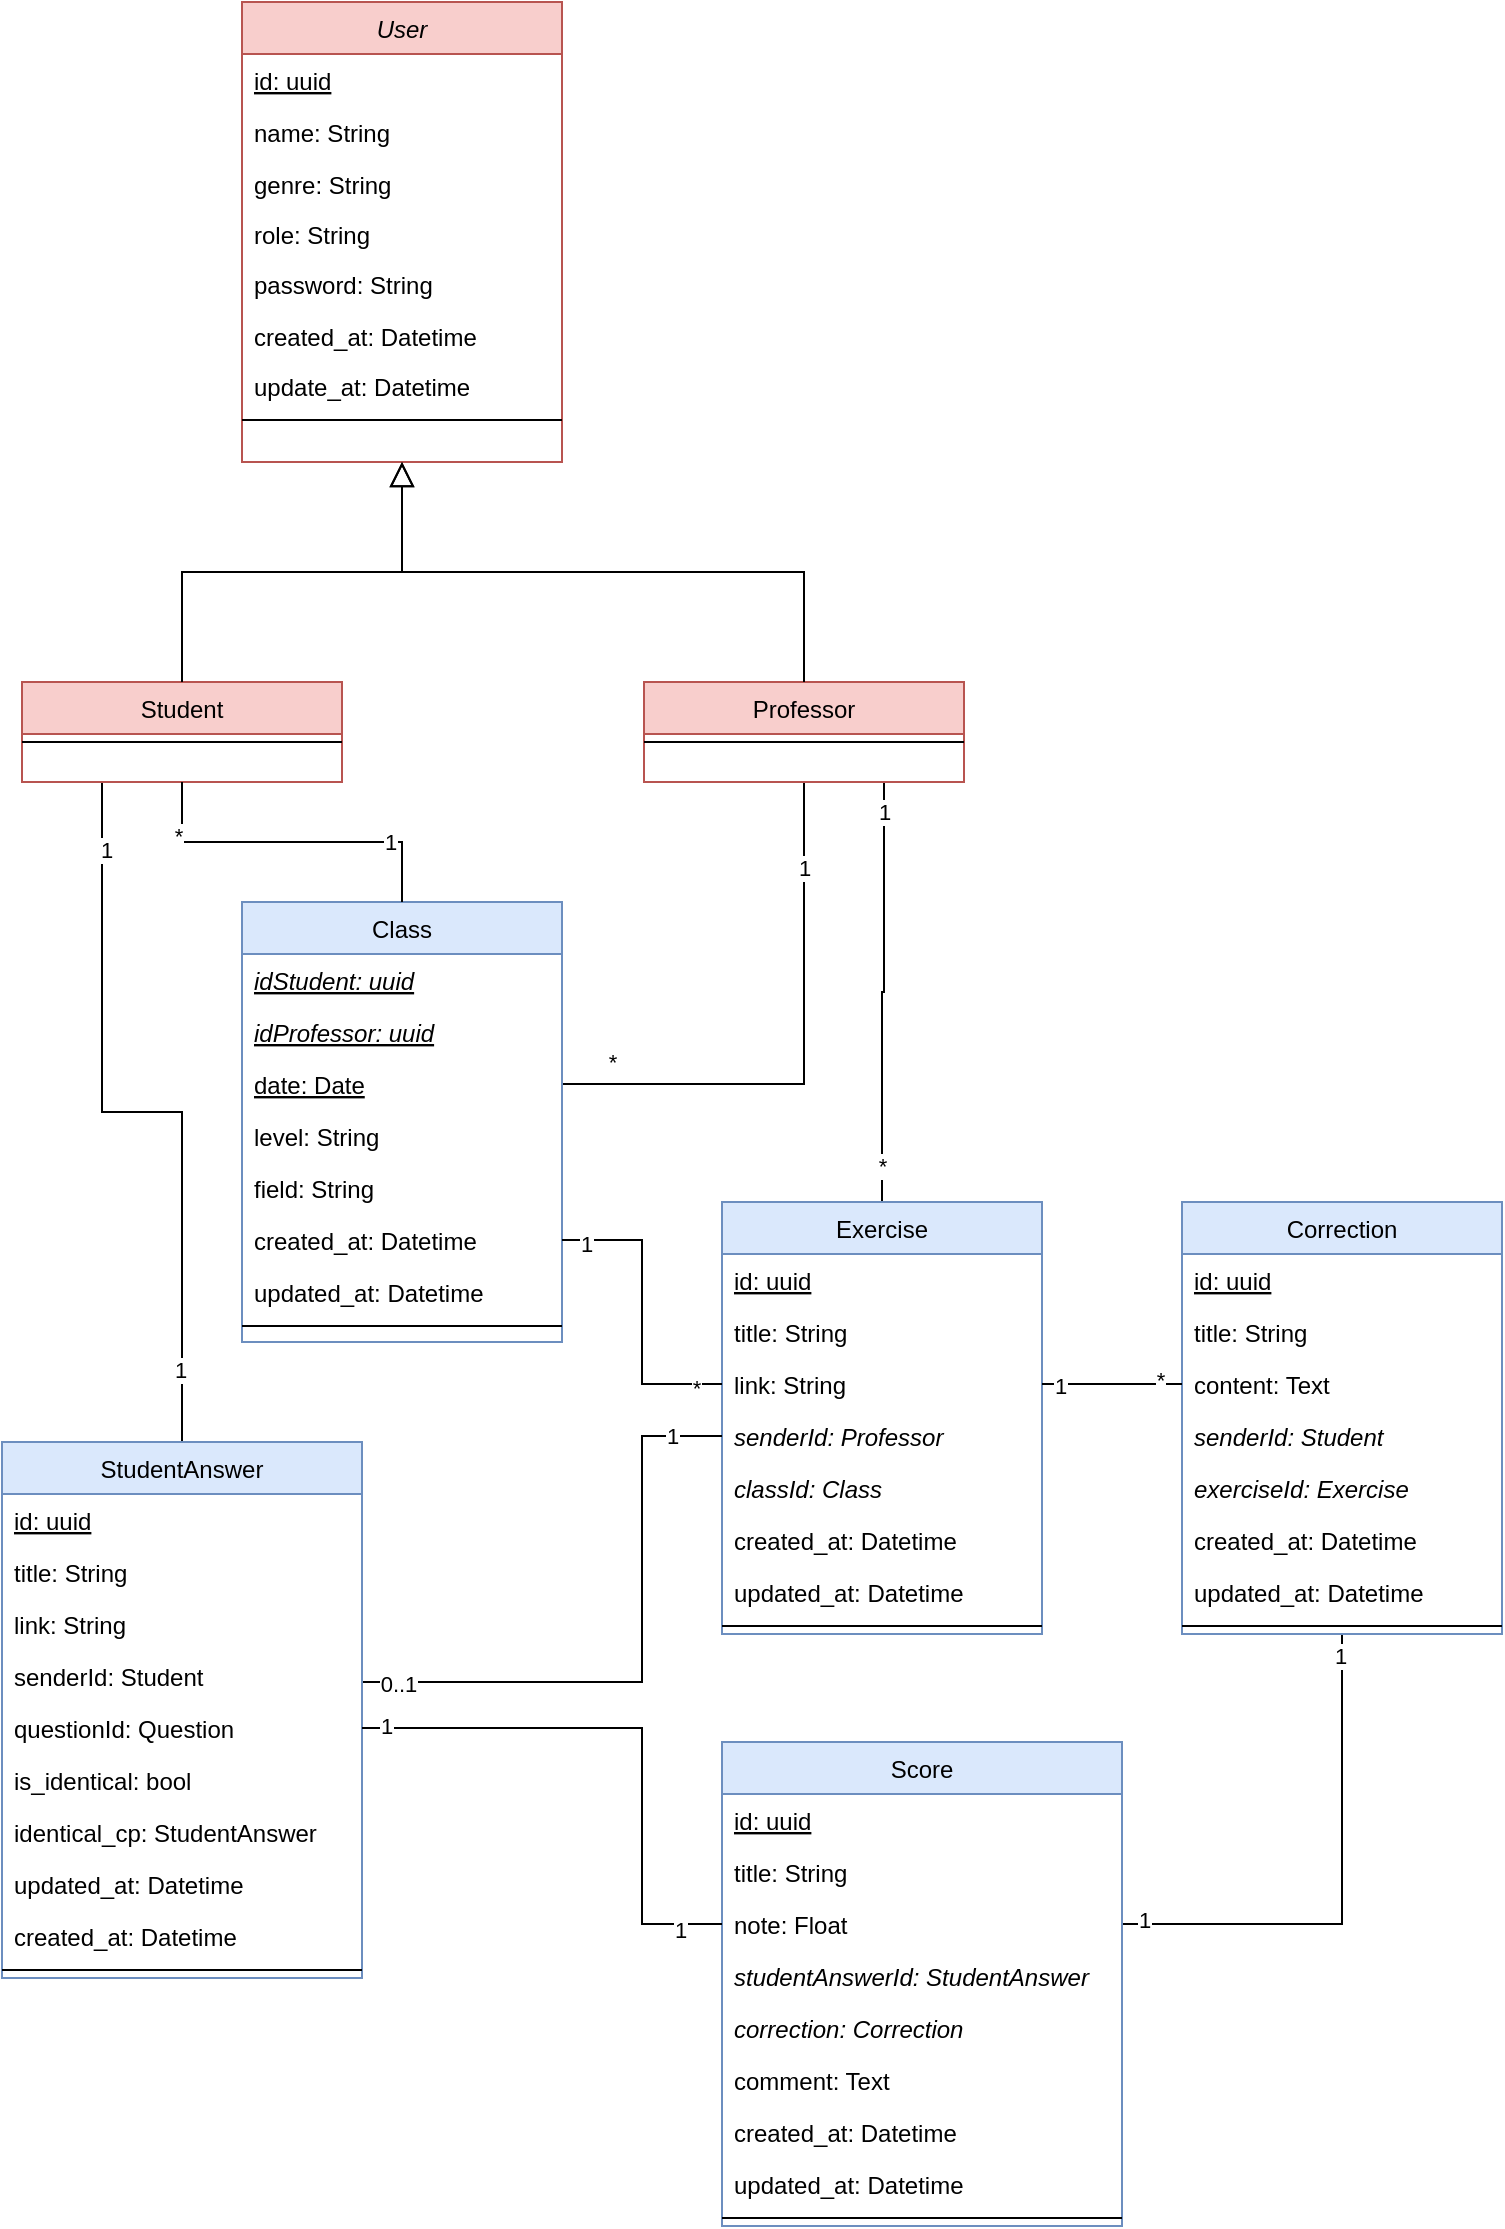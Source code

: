 <mxfile version="26.0.16">
  <diagram id="C5RBs43oDa-KdzZeNtuy" name="Page-1">
    <mxGraphModel dx="989" dy="541" grid="1" gridSize="10" guides="1" tooltips="1" connect="1" arrows="1" fold="1" page="1" pageScale="1" pageWidth="827" pageHeight="1169" math="0" shadow="0">
      <root>
        <mxCell id="WIyWlLk6GJQsqaUBKTNV-0" />
        <mxCell id="WIyWlLk6GJQsqaUBKTNV-1" parent="WIyWlLk6GJQsqaUBKTNV-0" />
        <mxCell id="zkfFHV4jXpPFQw0GAbJ--0" value="User" style="swimlane;fontStyle=2;align=center;verticalAlign=top;childLayout=stackLayout;horizontal=1;startSize=26;horizontalStack=0;resizeParent=1;resizeLast=0;collapsible=1;marginBottom=0;rounded=0;shadow=0;strokeWidth=1;fillColor=#f8cecc;strokeColor=#b85450;" parent="WIyWlLk6GJQsqaUBKTNV-1" vertex="1">
          <mxGeometry x="159" y="20" width="160" height="230" as="geometry">
            <mxRectangle x="230" y="140" width="160" height="26" as="alternateBounds" />
          </mxGeometry>
        </mxCell>
        <mxCell id="zkfFHV4jXpPFQw0GAbJ--1" value="id: uuid" style="text;align=left;verticalAlign=top;spacingLeft=4;spacingRight=4;overflow=hidden;rotatable=0;points=[[0,0.5],[1,0.5]];portConstraint=eastwest;fontStyle=4" parent="zkfFHV4jXpPFQw0GAbJ--0" vertex="1">
          <mxGeometry y="26" width="160" height="26" as="geometry" />
        </mxCell>
        <mxCell id="GSAFhW5PHIJksps5YWDW-0" value="name: String" style="text;align=left;verticalAlign=top;spacingLeft=4;spacingRight=4;overflow=hidden;rotatable=0;points=[[0,0.5],[1,0.5]];portConstraint=eastwest;" parent="zkfFHV4jXpPFQw0GAbJ--0" vertex="1">
          <mxGeometry y="52" width="160" height="26" as="geometry" />
        </mxCell>
        <mxCell id="GSAFhW5PHIJksps5YWDW-1" value="genre: String" style="text;align=left;verticalAlign=top;spacingLeft=4;spacingRight=4;overflow=hidden;rotatable=0;points=[[0,0.5],[1,0.5]];portConstraint=eastwest;rounded=0;shadow=0;html=0;" parent="zkfFHV4jXpPFQw0GAbJ--0" vertex="1">
          <mxGeometry y="78" width="160" height="25" as="geometry" />
        </mxCell>
        <mxCell id="GSAFhW5PHIJksps5YWDW-2" value="role: String" style="text;align=left;verticalAlign=top;spacingLeft=4;spacingRight=4;overflow=hidden;rotatable=0;points=[[0,0.5],[1,0.5]];portConstraint=eastwest;rounded=0;shadow=0;html=0;" parent="zkfFHV4jXpPFQw0GAbJ--0" vertex="1">
          <mxGeometry y="103" width="160" height="25" as="geometry" />
        </mxCell>
        <mxCell id="GSAFhW5PHIJksps5YWDW-3" value="password: String" style="text;align=left;verticalAlign=top;spacingLeft=4;spacingRight=4;overflow=hidden;rotatable=0;points=[[0,0.5],[1,0.5]];portConstraint=eastwest;rounded=0;shadow=0;html=0;" parent="zkfFHV4jXpPFQw0GAbJ--0" vertex="1">
          <mxGeometry y="128" width="160" height="26" as="geometry" />
        </mxCell>
        <mxCell id="GSAFhW5PHIJksps5YWDW-4" value="created_at: Datetime" style="text;align=left;verticalAlign=top;spacingLeft=4;spacingRight=4;overflow=hidden;rotatable=0;points=[[0,0.5],[1,0.5]];portConstraint=eastwest;rounded=0;shadow=0;html=0;" parent="zkfFHV4jXpPFQw0GAbJ--0" vertex="1">
          <mxGeometry y="154" width="160" height="25" as="geometry" />
        </mxCell>
        <mxCell id="zkfFHV4jXpPFQw0GAbJ--3" value="update_at: Datetime" style="text;align=left;verticalAlign=top;spacingLeft=4;spacingRight=4;overflow=hidden;rotatable=0;points=[[0,0.5],[1,0.5]];portConstraint=eastwest;rounded=0;shadow=0;html=0;" parent="zkfFHV4jXpPFQw0GAbJ--0" vertex="1">
          <mxGeometry y="179" width="160" height="26" as="geometry" />
        </mxCell>
        <mxCell id="zkfFHV4jXpPFQw0GAbJ--4" value="" style="line;html=1;strokeWidth=1;align=left;verticalAlign=middle;spacingTop=-1;spacingLeft=3;spacingRight=3;rotatable=0;labelPosition=right;points=[];portConstraint=eastwest;" parent="zkfFHV4jXpPFQw0GAbJ--0" vertex="1">
          <mxGeometry y="205" width="160" height="8" as="geometry" />
        </mxCell>
        <mxCell id="uGVkLpLAQE_LrdhUWMVq-37" style="edgeStyle=orthogonalEdgeStyle;rounded=0;orthogonalLoop=1;jettySize=auto;html=1;exitX=0.25;exitY=1;exitDx=0;exitDy=0;entryX=0.5;entryY=0;entryDx=0;entryDy=0;endArrow=none;startFill=0;" parent="WIyWlLk6GJQsqaUBKTNV-1" source="zkfFHV4jXpPFQw0GAbJ--6" target="uGVkLpLAQE_LrdhUWMVq-20" edge="1">
          <mxGeometry relative="1" as="geometry" />
        </mxCell>
        <mxCell id="uGVkLpLAQE_LrdhUWMVq-39" value="1" style="edgeLabel;html=1;align=center;verticalAlign=middle;resizable=0;points=[];" parent="uGVkLpLAQE_LrdhUWMVq-37" vertex="1" connectable="0">
          <mxGeometry x="0.805" y="-1" relative="1" as="geometry">
            <mxPoint as="offset" />
          </mxGeometry>
        </mxCell>
        <mxCell id="uGVkLpLAQE_LrdhUWMVq-40" value="1" style="edgeLabel;html=1;align=center;verticalAlign=middle;resizable=0;points=[];" parent="uGVkLpLAQE_LrdhUWMVq-37" vertex="1" connectable="0">
          <mxGeometry x="-0.819" y="2" relative="1" as="geometry">
            <mxPoint as="offset" />
          </mxGeometry>
        </mxCell>
        <mxCell id="zkfFHV4jXpPFQw0GAbJ--6" value="Student" style="swimlane;fontStyle=0;align=center;verticalAlign=top;childLayout=stackLayout;horizontal=1;startSize=26;horizontalStack=0;resizeParent=1;resizeLast=0;collapsible=1;marginBottom=0;rounded=0;shadow=0;strokeWidth=1;fillColor=#f8cecc;strokeColor=#b85450;" parent="WIyWlLk6GJQsqaUBKTNV-1" vertex="1">
          <mxGeometry x="49" y="360" width="160" height="50" as="geometry">
            <mxRectangle x="130" y="380" width="160" height="26" as="alternateBounds" />
          </mxGeometry>
        </mxCell>
        <mxCell id="zkfFHV4jXpPFQw0GAbJ--9" value="" style="line;html=1;strokeWidth=1;align=left;verticalAlign=middle;spacingTop=-1;spacingLeft=3;spacingRight=3;rotatable=0;labelPosition=right;points=[];portConstraint=eastwest;" parent="zkfFHV4jXpPFQw0GAbJ--6" vertex="1">
          <mxGeometry y="26" width="160" height="8" as="geometry" />
        </mxCell>
        <mxCell id="zkfFHV4jXpPFQw0GAbJ--12" value="" style="endArrow=block;endSize=10;endFill=0;shadow=0;strokeWidth=1;rounded=0;curved=0;edgeStyle=elbowEdgeStyle;elbow=vertical;" parent="WIyWlLk6GJQsqaUBKTNV-1" source="zkfFHV4jXpPFQw0GAbJ--6" target="zkfFHV4jXpPFQw0GAbJ--0" edge="1">
          <mxGeometry width="160" relative="1" as="geometry">
            <mxPoint x="229" y="173" as="sourcePoint" />
            <mxPoint x="229" y="173" as="targetPoint" />
          </mxGeometry>
        </mxCell>
        <mxCell id="uGVkLpLAQE_LrdhUWMVq-3" style="edgeStyle=orthogonalEdgeStyle;rounded=0;orthogonalLoop=1;jettySize=auto;html=1;exitX=0.5;exitY=1;exitDx=0;exitDy=0;entryX=1;entryY=0.5;entryDx=0;entryDy=0;endArrow=none;startFill=0;" parent="WIyWlLk6GJQsqaUBKTNV-1" source="zkfFHV4jXpPFQw0GAbJ--13" target="GSAFhW5PHIJksps5YWDW-43" edge="1">
          <mxGeometry relative="1" as="geometry" />
        </mxCell>
        <mxCell id="uGVkLpLAQE_LrdhUWMVq-4" value="*" style="edgeLabel;html=1;align=center;verticalAlign=middle;resizable=0;points=[];" parent="uGVkLpLAQE_LrdhUWMVq-3" vertex="1" connectable="0">
          <mxGeometry x="0.688" y="1" relative="1" as="geometry">
            <mxPoint x="-18" y="-12" as="offset" />
          </mxGeometry>
        </mxCell>
        <mxCell id="uGVkLpLAQE_LrdhUWMVq-5" value="1" style="edgeLabel;html=1;align=center;verticalAlign=middle;resizable=0;points=[];" parent="uGVkLpLAQE_LrdhUWMVq-3" vertex="1" connectable="0">
          <mxGeometry x="-0.688" relative="1" as="geometry">
            <mxPoint as="offset" />
          </mxGeometry>
        </mxCell>
        <mxCell id="uGVkLpLAQE_LrdhUWMVq-32" style="edgeStyle=orthogonalEdgeStyle;rounded=0;orthogonalLoop=1;jettySize=auto;html=1;exitX=0.75;exitY=1;exitDx=0;exitDy=0;endArrow=none;startFill=0;" parent="WIyWlLk6GJQsqaUBKTNV-1" source="zkfFHV4jXpPFQw0GAbJ--13" target="GSAFhW5PHIJksps5YWDW-31" edge="1">
          <mxGeometry relative="1" as="geometry" />
        </mxCell>
        <mxCell id="uGVkLpLAQE_LrdhUWMVq-33" value="1" style="edgeLabel;html=1;align=center;verticalAlign=middle;resizable=0;points=[];" parent="uGVkLpLAQE_LrdhUWMVq-32" vertex="1" connectable="0">
          <mxGeometry x="-0.861" relative="1" as="geometry">
            <mxPoint as="offset" />
          </mxGeometry>
        </mxCell>
        <mxCell id="uGVkLpLAQE_LrdhUWMVq-34" value="*" style="edgeLabel;html=1;align=center;verticalAlign=middle;resizable=0;points=[];" parent="uGVkLpLAQE_LrdhUWMVq-32" vertex="1" connectable="0">
          <mxGeometry x="0.828" relative="1" as="geometry">
            <mxPoint as="offset" />
          </mxGeometry>
        </mxCell>
        <mxCell id="zkfFHV4jXpPFQw0GAbJ--13" value="Professor" style="swimlane;fontStyle=0;align=center;verticalAlign=top;childLayout=stackLayout;horizontal=1;startSize=26;horizontalStack=0;resizeParent=1;resizeLast=0;collapsible=1;marginBottom=0;rounded=0;shadow=0;strokeWidth=1;fillColor=#f8cecc;strokeColor=#b85450;" parent="WIyWlLk6GJQsqaUBKTNV-1" vertex="1">
          <mxGeometry x="360" y="360" width="160" height="50" as="geometry">
            <mxRectangle x="340" y="380" width="170" height="26" as="alternateBounds" />
          </mxGeometry>
        </mxCell>
        <mxCell id="zkfFHV4jXpPFQw0GAbJ--15" value="" style="line;html=1;strokeWidth=1;align=left;verticalAlign=middle;spacingTop=-1;spacingLeft=3;spacingRight=3;rotatable=0;labelPosition=right;points=[];portConstraint=eastwest;" parent="zkfFHV4jXpPFQw0GAbJ--13" vertex="1">
          <mxGeometry y="26" width="160" height="8" as="geometry" />
        </mxCell>
        <mxCell id="zkfFHV4jXpPFQw0GAbJ--16" value="" style="endArrow=block;endSize=10;endFill=0;shadow=0;strokeWidth=1;rounded=0;curved=0;edgeStyle=elbowEdgeStyle;elbow=vertical;" parent="WIyWlLk6GJQsqaUBKTNV-1" source="zkfFHV4jXpPFQw0GAbJ--13" target="zkfFHV4jXpPFQw0GAbJ--0" edge="1">
          <mxGeometry width="160" relative="1" as="geometry">
            <mxPoint x="239" y="343" as="sourcePoint" />
            <mxPoint x="339" y="241" as="targetPoint" />
          </mxGeometry>
        </mxCell>
        <mxCell id="GSAFhW5PHIJksps5YWDW-23" value="Class" style="swimlane;fontStyle=0;align=center;verticalAlign=top;childLayout=stackLayout;horizontal=1;startSize=26;horizontalStack=0;resizeParent=1;resizeLast=0;collapsible=1;marginBottom=0;rounded=0;shadow=0;strokeWidth=1;fillColor=#dae8fc;strokeColor=#6c8ebf;" parent="WIyWlLk6GJQsqaUBKTNV-1" vertex="1">
          <mxGeometry x="159" y="470" width="160" height="220" as="geometry">
            <mxRectangle x="130" y="380" width="160" height="26" as="alternateBounds" />
          </mxGeometry>
        </mxCell>
        <mxCell id="GSAFhW5PHIJksps5YWDW-30" value="idStudent: uuid" style="text;align=left;verticalAlign=top;spacingLeft=4;spacingRight=4;overflow=hidden;rotatable=0;points=[[0,0.5],[1,0.5]];portConstraint=eastwest;fontStyle=6" parent="GSAFhW5PHIJksps5YWDW-23" vertex="1">
          <mxGeometry y="26" width="160" height="26" as="geometry" />
        </mxCell>
        <mxCell id="uGVkLpLAQE_LrdhUWMVq-2" value="idProfessor: uuid" style="text;align=left;verticalAlign=top;spacingLeft=4;spacingRight=4;overflow=hidden;rotatable=0;points=[[0,0.5],[1,0.5]];portConstraint=eastwest;fontStyle=6" parent="GSAFhW5PHIJksps5YWDW-23" vertex="1">
          <mxGeometry y="52" width="160" height="26" as="geometry" />
        </mxCell>
        <mxCell id="GSAFhW5PHIJksps5YWDW-43" value="date: Date" style="text;align=left;verticalAlign=top;spacingLeft=4;spacingRight=4;overflow=hidden;rotatable=0;points=[[0,0.5],[1,0.5]];portConstraint=eastwest;fontStyle=4" parent="GSAFhW5PHIJksps5YWDW-23" vertex="1">
          <mxGeometry y="78" width="160" height="26" as="geometry" />
        </mxCell>
        <mxCell id="GSAFhW5PHIJksps5YWDW-24" value="level: String" style="text;align=left;verticalAlign=top;spacingLeft=4;spacingRight=4;overflow=hidden;rotatable=0;points=[[0,0.5],[1,0.5]];portConstraint=eastwest;" parent="GSAFhW5PHIJksps5YWDW-23" vertex="1">
          <mxGeometry y="104" width="160" height="26" as="geometry" />
        </mxCell>
        <mxCell id="GSAFhW5PHIJksps5YWDW-29" value="field: String" style="text;align=left;verticalAlign=top;spacingLeft=4;spacingRight=4;overflow=hidden;rotatable=0;points=[[0,0.5],[1,0.5]];portConstraint=eastwest;" parent="GSAFhW5PHIJksps5YWDW-23" vertex="1">
          <mxGeometry y="130" width="160" height="26" as="geometry" />
        </mxCell>
        <mxCell id="GSAFhW5PHIJksps5YWDW-42" value="created_at: Datetime" style="text;align=left;verticalAlign=top;spacingLeft=4;spacingRight=4;overflow=hidden;rotatable=0;points=[[0,0.5],[1,0.5]];portConstraint=eastwest;rounded=0;shadow=0;html=0;" parent="GSAFhW5PHIJksps5YWDW-23" vertex="1">
          <mxGeometry y="156" width="160" height="26" as="geometry" />
        </mxCell>
        <mxCell id="GSAFhW5PHIJksps5YWDW-25" value="updated_at: Datetime" style="text;align=left;verticalAlign=top;spacingLeft=4;spacingRight=4;overflow=hidden;rotatable=0;points=[[0,0.5],[1,0.5]];portConstraint=eastwest;rounded=0;shadow=0;html=0;" parent="GSAFhW5PHIJksps5YWDW-23" vertex="1">
          <mxGeometry y="182" width="160" height="26" as="geometry" />
        </mxCell>
        <mxCell id="GSAFhW5PHIJksps5YWDW-26" value="" style="line;html=1;strokeWidth=1;align=left;verticalAlign=middle;spacingTop=-1;spacingLeft=3;spacingRight=3;rotatable=0;labelPosition=right;points=[];portConstraint=eastwest;" parent="GSAFhW5PHIJksps5YWDW-23" vertex="1">
          <mxGeometry y="208" width="160" height="8" as="geometry" />
        </mxCell>
        <mxCell id="9E5MPBDISUgU1GdUAmhP-7" style="edgeStyle=orthogonalEdgeStyle;rounded=0;orthogonalLoop=1;jettySize=auto;html=1;exitX=0.5;exitY=1;exitDx=0;exitDy=0;entryX=0.5;entryY=1.5;entryDx=0;entryDy=0;entryPerimeter=0;" edge="1" parent="GSAFhW5PHIJksps5YWDW-23" source="GSAFhW5PHIJksps5YWDW-23" target="GSAFhW5PHIJksps5YWDW-26">
          <mxGeometry relative="1" as="geometry" />
        </mxCell>
        <mxCell id="GSAFhW5PHIJksps5YWDW-31" value="Exercise" style="swimlane;fontStyle=0;align=center;verticalAlign=top;childLayout=stackLayout;horizontal=1;startSize=26;horizontalStack=0;resizeParent=1;resizeLast=0;collapsible=1;marginBottom=0;rounded=0;shadow=0;strokeWidth=1;fillColor=#dae8fc;strokeColor=#6c8ebf;" parent="WIyWlLk6GJQsqaUBKTNV-1" vertex="1">
          <mxGeometry x="399" y="620" width="160" height="216" as="geometry">
            <mxRectangle x="550" y="140" width="160" height="26" as="alternateBounds" />
          </mxGeometry>
        </mxCell>
        <mxCell id="GSAFhW5PHIJksps5YWDW-32" value="id: uuid" style="text;align=left;verticalAlign=top;spacingLeft=4;spacingRight=4;overflow=hidden;rotatable=0;points=[[0,0.5],[1,0.5]];portConstraint=eastwest;fontStyle=4" parent="GSAFhW5PHIJksps5YWDW-31" vertex="1">
          <mxGeometry y="26" width="160" height="26" as="geometry" />
        </mxCell>
        <mxCell id="GSAFhW5PHIJksps5YWDW-33" value="title: String" style="text;align=left;verticalAlign=top;spacingLeft=4;spacingRight=4;overflow=hidden;rotatable=0;points=[[0,0.5],[1,0.5]];portConstraint=eastwest;rounded=0;shadow=0;html=0;" parent="GSAFhW5PHIJksps5YWDW-31" vertex="1">
          <mxGeometry y="52" width="160" height="26" as="geometry" />
        </mxCell>
        <mxCell id="GSAFhW5PHIJksps5YWDW-34" value="link: String" style="text;align=left;verticalAlign=top;spacingLeft=4;spacingRight=4;overflow=hidden;rotatable=0;points=[[0,0.5],[1,0.5]];portConstraint=eastwest;rounded=0;shadow=0;html=0;" parent="GSAFhW5PHIJksps5YWDW-31" vertex="1">
          <mxGeometry y="78" width="160" height="26" as="geometry" />
        </mxCell>
        <mxCell id="GSAFhW5PHIJksps5YWDW-36" value="senderId: Professor" style="text;align=left;verticalAlign=top;spacingLeft=4;spacingRight=4;overflow=hidden;rotatable=0;points=[[0,0.5],[1,0.5]];portConstraint=eastwest;rounded=0;shadow=0;html=0;fontStyle=2" parent="GSAFhW5PHIJksps5YWDW-31" vertex="1">
          <mxGeometry y="104" width="160" height="26" as="geometry" />
        </mxCell>
        <mxCell id="GSAFhW5PHIJksps5YWDW-37" value="classId: Class" style="text;align=left;verticalAlign=top;spacingLeft=4;spacingRight=4;overflow=hidden;rotatable=0;points=[[0,0.5],[1,0.5]];portConstraint=eastwest;rounded=0;shadow=0;html=0;fontStyle=2" parent="GSAFhW5PHIJksps5YWDW-31" vertex="1">
          <mxGeometry y="130" width="160" height="26" as="geometry" />
        </mxCell>
        <mxCell id="GSAFhW5PHIJksps5YWDW-38" value="created_at: Datetime" style="text;align=left;verticalAlign=top;spacingLeft=4;spacingRight=4;overflow=hidden;rotatable=0;points=[[0,0.5],[1,0.5]];portConstraint=eastwest;rounded=0;shadow=0;html=0;" parent="GSAFhW5PHIJksps5YWDW-31" vertex="1">
          <mxGeometry y="156" width="160" height="26" as="geometry" />
        </mxCell>
        <mxCell id="9E5MPBDISUgU1GdUAmhP-3" value="updated_at: Datetime" style="text;align=left;verticalAlign=top;spacingLeft=4;spacingRight=4;overflow=hidden;rotatable=0;points=[[0,0.5],[1,0.5]];portConstraint=eastwest;rounded=0;shadow=0;html=0;" vertex="1" parent="GSAFhW5PHIJksps5YWDW-31">
          <mxGeometry y="182" width="160" height="26" as="geometry" />
        </mxCell>
        <mxCell id="GSAFhW5PHIJksps5YWDW-39" value="" style="line;html=1;strokeWidth=1;align=left;verticalAlign=middle;spacingTop=-1;spacingLeft=3;spacingRight=3;rotatable=0;labelPosition=right;points=[];portConstraint=eastwest;" parent="GSAFhW5PHIJksps5YWDW-31" vertex="1">
          <mxGeometry y="208" width="160" height="8" as="geometry" />
        </mxCell>
        <mxCell id="uGVkLpLAQE_LrdhUWMVq-17" style="edgeStyle=orthogonalEdgeStyle;rounded=0;orthogonalLoop=1;jettySize=auto;html=1;entryX=0.5;entryY=1;entryDx=0;entryDy=0;endArrow=none;startFill=0;exitX=0.5;exitY=0;exitDx=0;exitDy=0;" parent="WIyWlLk6GJQsqaUBKTNV-1" source="GSAFhW5PHIJksps5YWDW-23" target="zkfFHV4jXpPFQw0GAbJ--6" edge="1">
          <mxGeometry relative="1" as="geometry">
            <mxPoint x="208" y="660" as="sourcePoint" />
            <mxPoint x="207.72" y="568.598" as="targetPoint" />
          </mxGeometry>
        </mxCell>
        <mxCell id="uGVkLpLAQE_LrdhUWMVq-18" value="1" style="edgeLabel;html=1;align=center;verticalAlign=middle;resizable=0;points=[];" parent="uGVkLpLAQE_LrdhUWMVq-17" vertex="1" connectable="0">
          <mxGeometry x="-0.573" relative="1" as="geometry">
            <mxPoint as="offset" />
          </mxGeometry>
        </mxCell>
        <mxCell id="uGVkLpLAQE_LrdhUWMVq-19" value="*" style="edgeLabel;html=1;align=center;verticalAlign=middle;resizable=0;points=[];" parent="uGVkLpLAQE_LrdhUWMVq-17" vertex="1" connectable="0">
          <mxGeometry x="0.68" y="2" relative="1" as="geometry">
            <mxPoint as="offset" />
          </mxGeometry>
        </mxCell>
        <mxCell id="uGVkLpLAQE_LrdhUWMVq-38" style="edgeStyle=orthogonalEdgeStyle;rounded=0;orthogonalLoop=1;jettySize=auto;html=1;entryX=0;entryY=0.5;entryDx=0;entryDy=0;endArrow=none;startFill=0;" parent="WIyWlLk6GJQsqaUBKTNV-1" source="uGVkLpLAQE_LrdhUWMVq-20" target="GSAFhW5PHIJksps5YWDW-36" edge="1">
          <mxGeometry relative="1" as="geometry">
            <Array as="points">
              <mxPoint x="359" y="860" />
              <mxPoint x="359" y="737" />
            </Array>
          </mxGeometry>
        </mxCell>
        <mxCell id="uGVkLpLAQE_LrdhUWMVq-41" value="0..1" style="edgeLabel;html=1;align=center;verticalAlign=middle;resizable=0;points=[];" parent="uGVkLpLAQE_LrdhUWMVq-38" vertex="1" connectable="0">
          <mxGeometry x="-0.88" y="-1" relative="1" as="geometry">
            <mxPoint as="offset" />
          </mxGeometry>
        </mxCell>
        <mxCell id="uGVkLpLAQE_LrdhUWMVq-42" value="1" style="edgeLabel;html=1;align=center;verticalAlign=middle;resizable=0;points=[];" parent="uGVkLpLAQE_LrdhUWMVq-38" vertex="1" connectable="0">
          <mxGeometry x="0.832" relative="1" as="geometry">
            <mxPoint as="offset" />
          </mxGeometry>
        </mxCell>
        <mxCell id="uGVkLpLAQE_LrdhUWMVq-20" value="StudentAnswer" style="swimlane;fontStyle=0;align=center;verticalAlign=top;childLayout=stackLayout;horizontal=1;startSize=26;horizontalStack=0;resizeParent=1;resizeLast=0;collapsible=1;marginBottom=0;rounded=0;shadow=0;strokeWidth=1;fillColor=#dae8fc;strokeColor=#6c8ebf;" parent="WIyWlLk6GJQsqaUBKTNV-1" vertex="1">
          <mxGeometry x="39" y="740" width="180" height="268" as="geometry">
            <mxRectangle x="550" y="140" width="160" height="26" as="alternateBounds" />
          </mxGeometry>
        </mxCell>
        <mxCell id="uGVkLpLAQE_LrdhUWMVq-21" value="id: uuid" style="text;align=left;verticalAlign=top;spacingLeft=4;spacingRight=4;overflow=hidden;rotatable=0;points=[[0,0.5],[1,0.5]];portConstraint=eastwest;fontStyle=4" parent="uGVkLpLAQE_LrdhUWMVq-20" vertex="1">
          <mxGeometry y="26" width="180" height="26" as="geometry" />
        </mxCell>
        <mxCell id="uGVkLpLAQE_LrdhUWMVq-22" value="title: String" style="text;align=left;verticalAlign=top;spacingLeft=4;spacingRight=4;overflow=hidden;rotatable=0;points=[[0,0.5],[1,0.5]];portConstraint=eastwest;rounded=0;shadow=0;html=0;" parent="uGVkLpLAQE_LrdhUWMVq-20" vertex="1">
          <mxGeometry y="52" width="180" height="26" as="geometry" />
        </mxCell>
        <mxCell id="uGVkLpLAQE_LrdhUWMVq-23" value="link: String" style="text;align=left;verticalAlign=top;spacingLeft=4;spacingRight=4;overflow=hidden;rotatable=0;points=[[0,0.5],[1,0.5]];portConstraint=eastwest;rounded=0;shadow=0;html=0;" parent="uGVkLpLAQE_LrdhUWMVq-20" vertex="1">
          <mxGeometry y="78" width="180" height="26" as="geometry" />
        </mxCell>
        <mxCell id="uGVkLpLAQE_LrdhUWMVq-25" value="senderId: Student" style="text;align=left;verticalAlign=top;spacingLeft=4;spacingRight=4;overflow=hidden;rotatable=0;points=[[0,0.5],[1,0.5]];portConstraint=eastwest;rounded=0;shadow=0;html=0;" parent="uGVkLpLAQE_LrdhUWMVq-20" vertex="1">
          <mxGeometry y="104" width="180" height="26" as="geometry" />
        </mxCell>
        <mxCell id="uGVkLpLAQE_LrdhUWMVq-26" value="questionId: Question" style="text;align=left;verticalAlign=top;spacingLeft=4;spacingRight=4;overflow=hidden;rotatable=0;points=[[0,0.5],[1,0.5]];portConstraint=eastwest;rounded=0;shadow=0;html=0;" parent="uGVkLpLAQE_LrdhUWMVq-20" vertex="1">
          <mxGeometry y="130" width="180" height="26" as="geometry" />
        </mxCell>
        <mxCell id="uGVkLpLAQE_LrdhUWMVq-27" value="is_identical: bool" style="text;align=left;verticalAlign=top;spacingLeft=4;spacingRight=4;overflow=hidden;rotatable=0;points=[[0,0.5],[1,0.5]];portConstraint=eastwest;rounded=0;shadow=0;html=0;" parent="uGVkLpLAQE_LrdhUWMVq-20" vertex="1">
          <mxGeometry y="156" width="180" height="26" as="geometry" />
        </mxCell>
        <mxCell id="9E5MPBDISUgU1GdUAmhP-2" value="identical_cp: StudentAnswer" style="text;align=left;verticalAlign=top;spacingLeft=4;spacingRight=4;overflow=hidden;rotatable=0;points=[[0,0.5],[1,0.5]];portConstraint=eastwest;rounded=0;shadow=0;html=0;" vertex="1" parent="uGVkLpLAQE_LrdhUWMVq-20">
          <mxGeometry y="182" width="180" height="26" as="geometry" />
        </mxCell>
        <mxCell id="9E5MPBDISUgU1GdUAmhP-1" value="updated_at: Datetime" style="text;align=left;verticalAlign=top;spacingLeft=4;spacingRight=4;overflow=hidden;rotatable=0;points=[[0,0.5],[1,0.5]];portConstraint=eastwest;rounded=0;shadow=0;html=0;" vertex="1" parent="uGVkLpLAQE_LrdhUWMVq-20">
          <mxGeometry y="208" width="180" height="26" as="geometry" />
        </mxCell>
        <mxCell id="9E5MPBDISUgU1GdUAmhP-0" value="created_at: Datetime" style="text;align=left;verticalAlign=top;spacingLeft=4;spacingRight=4;overflow=hidden;rotatable=0;points=[[0,0.5],[1,0.5]];portConstraint=eastwest;rounded=0;shadow=0;html=0;" vertex="1" parent="uGVkLpLAQE_LrdhUWMVq-20">
          <mxGeometry y="234" width="180" height="26" as="geometry" />
        </mxCell>
        <mxCell id="uGVkLpLAQE_LrdhUWMVq-28" value="" style="line;html=1;strokeWidth=1;align=left;verticalAlign=middle;spacingTop=-1;spacingLeft=3;spacingRight=3;rotatable=0;labelPosition=right;points=[];portConstraint=eastwest;" parent="uGVkLpLAQE_LrdhUWMVq-20" vertex="1">
          <mxGeometry y="260" width="180" height="8" as="geometry" />
        </mxCell>
        <mxCell id="uGVkLpLAQE_LrdhUWMVq-31" style="edgeStyle=orthogonalEdgeStyle;rounded=0;orthogonalLoop=1;jettySize=auto;html=1;exitX=0;exitY=0.5;exitDx=0;exitDy=0;entryX=1;entryY=0.5;entryDx=0;entryDy=0;endArrow=none;startFill=0;" parent="WIyWlLk6GJQsqaUBKTNV-1" source="GSAFhW5PHIJksps5YWDW-34" target="GSAFhW5PHIJksps5YWDW-42" edge="1">
          <mxGeometry relative="1" as="geometry">
            <mxPoint x="459" y="857" as="sourcePoint" />
          </mxGeometry>
        </mxCell>
        <mxCell id="uGVkLpLAQE_LrdhUWMVq-35" value="*" style="edgeLabel;html=1;align=center;verticalAlign=middle;resizable=0;points=[];" parent="uGVkLpLAQE_LrdhUWMVq-31" vertex="1" connectable="0">
          <mxGeometry x="-0.822" y="2" relative="1" as="geometry">
            <mxPoint as="offset" />
          </mxGeometry>
        </mxCell>
        <mxCell id="uGVkLpLAQE_LrdhUWMVq-36" value="1" style="edgeLabel;html=1;align=center;verticalAlign=middle;resizable=0;points=[];" parent="uGVkLpLAQE_LrdhUWMVq-31" vertex="1" connectable="0">
          <mxGeometry x="0.844" y="2" relative="1" as="geometry">
            <mxPoint as="offset" />
          </mxGeometry>
        </mxCell>
        <mxCell id="uGVkLpLAQE_LrdhUWMVq-63" style="edgeStyle=orthogonalEdgeStyle;rounded=0;orthogonalLoop=1;jettySize=auto;html=1;exitX=0.5;exitY=1;exitDx=0;exitDy=0;entryX=1;entryY=0.5;entryDx=0;entryDy=0;endArrow=none;startFill=0;" parent="WIyWlLk6GJQsqaUBKTNV-1" source="uGVkLpLAQE_LrdhUWMVq-43" target="uGVkLpLAQE_LrdhUWMVq-57" edge="1">
          <mxGeometry relative="1" as="geometry" />
        </mxCell>
        <mxCell id="uGVkLpLAQE_LrdhUWMVq-66" value="1" style="edgeLabel;html=1;align=center;verticalAlign=middle;resizable=0;points=[];" parent="uGVkLpLAQE_LrdhUWMVq-63" vertex="1" connectable="0">
          <mxGeometry x="0.917" y="-2" relative="1" as="geometry">
            <mxPoint as="offset" />
          </mxGeometry>
        </mxCell>
        <mxCell id="uGVkLpLAQE_LrdhUWMVq-67" value="1" style="edgeLabel;html=1;align=center;verticalAlign=middle;resizable=0;points=[];" parent="uGVkLpLAQE_LrdhUWMVq-63" vertex="1" connectable="0">
          <mxGeometry x="-0.918" y="-1" relative="1" as="geometry">
            <mxPoint as="offset" />
          </mxGeometry>
        </mxCell>
        <mxCell id="uGVkLpLAQE_LrdhUWMVq-43" value="Correction" style="swimlane;fontStyle=0;align=center;verticalAlign=top;childLayout=stackLayout;horizontal=1;startSize=26;horizontalStack=0;resizeParent=1;resizeLast=0;collapsible=1;marginBottom=0;rounded=0;shadow=0;strokeWidth=1;fillColor=#dae8fc;strokeColor=#6c8ebf;" parent="WIyWlLk6GJQsqaUBKTNV-1" vertex="1">
          <mxGeometry x="629" y="620" width="160" height="216" as="geometry">
            <mxRectangle x="550" y="140" width="160" height="26" as="alternateBounds" />
          </mxGeometry>
        </mxCell>
        <mxCell id="uGVkLpLAQE_LrdhUWMVq-44" value="id: uuid" style="text;align=left;verticalAlign=top;spacingLeft=4;spacingRight=4;overflow=hidden;rotatable=0;points=[[0,0.5],[1,0.5]];portConstraint=eastwest;fontStyle=4" parent="uGVkLpLAQE_LrdhUWMVq-43" vertex="1">
          <mxGeometry y="26" width="160" height="26" as="geometry" />
        </mxCell>
        <mxCell id="uGVkLpLAQE_LrdhUWMVq-45" value="title: String" style="text;align=left;verticalAlign=top;spacingLeft=4;spacingRight=4;overflow=hidden;rotatable=0;points=[[0,0.5],[1,0.5]];portConstraint=eastwest;rounded=0;shadow=0;html=0;" parent="uGVkLpLAQE_LrdhUWMVq-43" vertex="1">
          <mxGeometry y="52" width="160" height="26" as="geometry" />
        </mxCell>
        <mxCell id="uGVkLpLAQE_LrdhUWMVq-46" value="content: Text" style="text;align=left;verticalAlign=top;spacingLeft=4;spacingRight=4;overflow=hidden;rotatable=0;points=[[0,0.5],[1,0.5]];portConstraint=eastwest;rounded=0;shadow=0;html=0;" parent="uGVkLpLAQE_LrdhUWMVq-43" vertex="1">
          <mxGeometry y="78" width="160" height="26" as="geometry" />
        </mxCell>
        <mxCell id="uGVkLpLAQE_LrdhUWMVq-47" value="senderId: Student" style="text;align=left;verticalAlign=top;spacingLeft=4;spacingRight=4;overflow=hidden;rotatable=0;points=[[0,0.5],[1,0.5]];portConstraint=eastwest;rounded=0;shadow=0;html=0;fontStyle=2" parent="uGVkLpLAQE_LrdhUWMVq-43" vertex="1">
          <mxGeometry y="104" width="160" height="26" as="geometry" />
        </mxCell>
        <mxCell id="uGVkLpLAQE_LrdhUWMVq-48" value="exerciseId: Exercise" style="text;align=left;verticalAlign=top;spacingLeft=4;spacingRight=4;overflow=hidden;rotatable=0;points=[[0,0.5],[1,0.5]];portConstraint=eastwest;rounded=0;shadow=0;html=0;fontStyle=2" parent="uGVkLpLAQE_LrdhUWMVq-43" vertex="1">
          <mxGeometry y="130" width="160" height="26" as="geometry" />
        </mxCell>
        <mxCell id="uGVkLpLAQE_LrdhUWMVq-49" value="created_at: Datetime" style="text;align=left;verticalAlign=top;spacingLeft=4;spacingRight=4;overflow=hidden;rotatable=0;points=[[0,0.5],[1,0.5]];portConstraint=eastwest;rounded=0;shadow=0;html=0;" parent="uGVkLpLAQE_LrdhUWMVq-43" vertex="1">
          <mxGeometry y="156" width="160" height="26" as="geometry" />
        </mxCell>
        <mxCell id="9E5MPBDISUgU1GdUAmhP-6" value="updated_at: Datetime" style="text;align=left;verticalAlign=top;spacingLeft=4;spacingRight=4;overflow=hidden;rotatable=0;points=[[0,0.5],[1,0.5]];portConstraint=eastwest;rounded=0;shadow=0;html=0;" vertex="1" parent="uGVkLpLAQE_LrdhUWMVq-43">
          <mxGeometry y="182" width="160" height="26" as="geometry" />
        </mxCell>
        <mxCell id="uGVkLpLAQE_LrdhUWMVq-50" value="" style="line;html=1;strokeWidth=1;align=left;verticalAlign=middle;spacingTop=-1;spacingLeft=3;spacingRight=3;rotatable=0;labelPosition=right;points=[];portConstraint=eastwest;" parent="uGVkLpLAQE_LrdhUWMVq-43" vertex="1">
          <mxGeometry y="208" width="160" height="8" as="geometry" />
        </mxCell>
        <mxCell id="uGVkLpLAQE_LrdhUWMVq-51" style="edgeStyle=orthogonalEdgeStyle;rounded=0;orthogonalLoop=1;jettySize=auto;html=1;exitX=1;exitY=0.5;exitDx=0;exitDy=0;entryX=0;entryY=0.5;entryDx=0;entryDy=0;endArrow=none;startFill=0;" parent="WIyWlLk6GJQsqaUBKTNV-1" source="GSAFhW5PHIJksps5YWDW-34" target="uGVkLpLAQE_LrdhUWMVq-46" edge="1">
          <mxGeometry relative="1" as="geometry" />
        </mxCell>
        <mxCell id="uGVkLpLAQE_LrdhUWMVq-52" value="*" style="edgeLabel;html=1;align=center;verticalAlign=middle;resizable=0;points=[];" parent="uGVkLpLAQE_LrdhUWMVq-51" vertex="1" connectable="0">
          <mxGeometry x="0.691" y="2" relative="1" as="geometry">
            <mxPoint as="offset" />
          </mxGeometry>
        </mxCell>
        <mxCell id="uGVkLpLAQE_LrdhUWMVq-53" value="1" style="edgeLabel;html=1;align=center;verticalAlign=middle;resizable=0;points=[];" parent="uGVkLpLAQE_LrdhUWMVq-51" vertex="1" connectable="0">
          <mxGeometry x="-0.764" y="-1" relative="1" as="geometry">
            <mxPoint as="offset" />
          </mxGeometry>
        </mxCell>
        <mxCell id="uGVkLpLAQE_LrdhUWMVq-54" value="Score" style="swimlane;fontStyle=0;align=center;verticalAlign=top;childLayout=stackLayout;horizontal=1;startSize=26;horizontalStack=0;resizeParent=1;resizeLast=0;collapsible=1;marginBottom=0;rounded=0;shadow=0;strokeWidth=1;fillColor=#dae8fc;strokeColor=#6c8ebf;" parent="WIyWlLk6GJQsqaUBKTNV-1" vertex="1">
          <mxGeometry x="399" y="890" width="200" height="242" as="geometry">
            <mxRectangle x="550" y="140" width="160" height="26" as="alternateBounds" />
          </mxGeometry>
        </mxCell>
        <mxCell id="uGVkLpLAQE_LrdhUWMVq-55" value="id: uuid" style="text;align=left;verticalAlign=top;spacingLeft=4;spacingRight=4;overflow=hidden;rotatable=0;points=[[0,0.5],[1,0.5]];portConstraint=eastwest;fontStyle=4" parent="uGVkLpLAQE_LrdhUWMVq-54" vertex="1">
          <mxGeometry y="26" width="200" height="26" as="geometry" />
        </mxCell>
        <mxCell id="uGVkLpLAQE_LrdhUWMVq-56" value="title: String" style="text;align=left;verticalAlign=top;spacingLeft=4;spacingRight=4;overflow=hidden;rotatable=0;points=[[0,0.5],[1,0.5]];portConstraint=eastwest;rounded=0;shadow=0;html=0;" parent="uGVkLpLAQE_LrdhUWMVq-54" vertex="1">
          <mxGeometry y="52" width="200" height="26" as="geometry" />
        </mxCell>
        <mxCell id="uGVkLpLAQE_LrdhUWMVq-57" value="note: Float" style="text;align=left;verticalAlign=top;spacingLeft=4;spacingRight=4;overflow=hidden;rotatable=0;points=[[0,0.5],[1,0.5]];portConstraint=eastwest;rounded=0;shadow=0;html=0;" parent="uGVkLpLAQE_LrdhUWMVq-54" vertex="1">
          <mxGeometry y="78" width="200" height="26" as="geometry" />
        </mxCell>
        <mxCell id="uGVkLpLAQE_LrdhUWMVq-58" value="studentAnswerId: StudentAnswer" style="text;align=left;verticalAlign=top;spacingLeft=4;spacingRight=4;overflow=hidden;rotatable=0;points=[[0,0.5],[1,0.5]];portConstraint=eastwest;rounded=0;shadow=0;html=0;fontStyle=2" parent="uGVkLpLAQE_LrdhUWMVq-54" vertex="1">
          <mxGeometry y="104" width="200" height="26" as="geometry" />
        </mxCell>
        <mxCell id="uGVkLpLAQE_LrdhUWMVq-59" value="correction: Correction" style="text;align=left;verticalAlign=top;spacingLeft=4;spacingRight=4;overflow=hidden;rotatable=0;points=[[0,0.5],[1,0.5]];portConstraint=eastwest;rounded=0;shadow=0;html=0;fontStyle=2" parent="uGVkLpLAQE_LrdhUWMVq-54" vertex="1">
          <mxGeometry y="130" width="200" height="26" as="geometry" />
        </mxCell>
        <mxCell id="uGVkLpLAQE_LrdhUWMVq-60" value="comment: Text" style="text;align=left;verticalAlign=top;spacingLeft=4;spacingRight=4;overflow=hidden;rotatable=0;points=[[0,0.5],[1,0.5]];portConstraint=eastwest;rounded=0;shadow=0;html=0;" parent="uGVkLpLAQE_LrdhUWMVq-54" vertex="1">
          <mxGeometry y="156" width="200" height="26" as="geometry" />
        </mxCell>
        <mxCell id="9E5MPBDISUgU1GdUAmhP-5" value="created_at: Datetime" style="text;align=left;verticalAlign=top;spacingLeft=4;spacingRight=4;overflow=hidden;rotatable=0;points=[[0,0.5],[1,0.5]];portConstraint=eastwest;rounded=0;shadow=0;html=0;" vertex="1" parent="uGVkLpLAQE_LrdhUWMVq-54">
          <mxGeometry y="182" width="200" height="26" as="geometry" />
        </mxCell>
        <mxCell id="9E5MPBDISUgU1GdUAmhP-4" value="updated_at: Datetime" style="text;align=left;verticalAlign=top;spacingLeft=4;spacingRight=4;overflow=hidden;rotatable=0;points=[[0,0.5],[1,0.5]];portConstraint=eastwest;rounded=0;shadow=0;html=0;" vertex="1" parent="uGVkLpLAQE_LrdhUWMVq-54">
          <mxGeometry y="208" width="200" height="26" as="geometry" />
        </mxCell>
        <mxCell id="uGVkLpLAQE_LrdhUWMVq-61" value="" style="line;html=1;strokeWidth=1;align=left;verticalAlign=middle;spacingTop=-1;spacingLeft=3;spacingRight=3;rotatable=0;labelPosition=right;points=[];portConstraint=eastwest;" parent="uGVkLpLAQE_LrdhUWMVq-54" vertex="1">
          <mxGeometry y="234" width="200" height="8" as="geometry" />
        </mxCell>
        <mxCell id="uGVkLpLAQE_LrdhUWMVq-62" style="edgeStyle=orthogonalEdgeStyle;rounded=0;orthogonalLoop=1;jettySize=auto;html=1;exitX=1;exitY=0.5;exitDx=0;exitDy=0;entryX=0;entryY=0.5;entryDx=0;entryDy=0;endArrow=none;startFill=0;" parent="WIyWlLk6GJQsqaUBKTNV-1" source="uGVkLpLAQE_LrdhUWMVq-26" target="uGVkLpLAQE_LrdhUWMVq-57" edge="1">
          <mxGeometry relative="1" as="geometry">
            <Array as="points">
              <mxPoint x="359" y="883" />
              <mxPoint x="359" y="981" />
            </Array>
          </mxGeometry>
        </mxCell>
        <mxCell id="uGVkLpLAQE_LrdhUWMVq-64" value="1" style="edgeLabel;html=1;align=center;verticalAlign=middle;resizable=0;points=[];" parent="uGVkLpLAQE_LrdhUWMVq-62" vertex="1" connectable="0">
          <mxGeometry x="-0.919" y="1" relative="1" as="geometry">
            <mxPoint as="offset" />
          </mxGeometry>
        </mxCell>
        <mxCell id="uGVkLpLAQE_LrdhUWMVq-65" value="1" style="edgeLabel;html=1;align=center;verticalAlign=middle;resizable=0;points=[];" parent="uGVkLpLAQE_LrdhUWMVq-62" vertex="1" connectable="0">
          <mxGeometry x="0.845" y="-3" relative="1" as="geometry">
            <mxPoint as="offset" />
          </mxGeometry>
        </mxCell>
      </root>
    </mxGraphModel>
  </diagram>
</mxfile>
